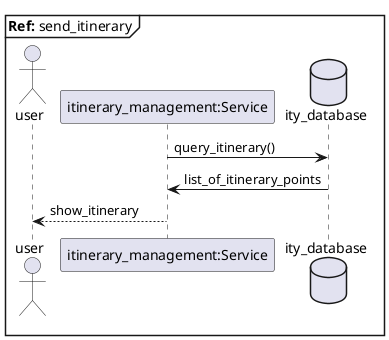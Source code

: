 @startuml ref_send_itinerary
mainframe **Ref:** send_itinerary
actor user
participant "itinerary_management:Service" as ity
database ity_database as db

ity -> db : query_itinerary()
ity <- db : list_of_itinerary_points
user <-- ity : show_itinerary 

@enduml